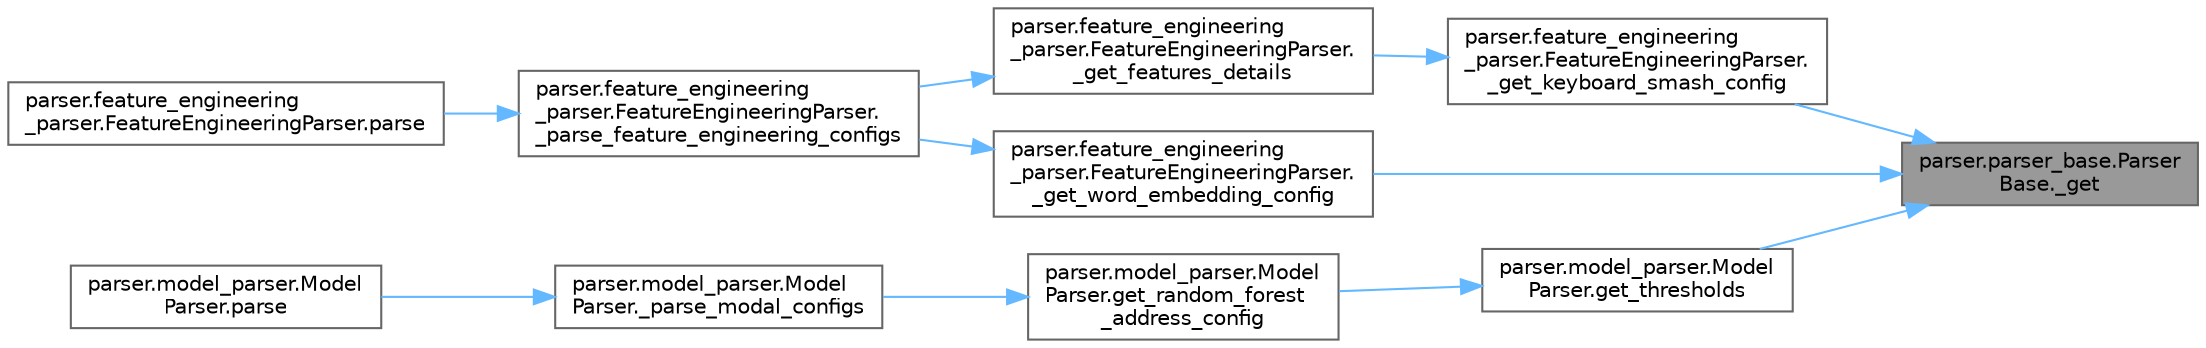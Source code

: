 digraph "parser.parser_base.ParserBase._get"
{
 // INTERACTIVE_SVG=YES
 // LATEX_PDF_SIZE
  bgcolor="transparent";
  edge [fontname=Helvetica,fontsize=10,labelfontname=Helvetica,labelfontsize=10];
  node [fontname=Helvetica,fontsize=10,shape=box,height=0.2,width=0.4];
  rankdir="RL";
  Node1 [label="parser.parser_base.Parser\lBase._get",height=0.2,width=0.4,color="gray40", fillcolor="grey60", style="filled", fontcolor="black",tooltip=" "];
  Node1 -> Node2 [dir="back",color="steelblue1",style="solid"];
  Node2 [label="parser.feature_engineering\l_parser.FeatureEngineeringParser.\l_get_keyboard_smash_config",height=0.2,width=0.4,color="grey40", fillcolor="white", style="filled",URL="$classparser_1_1feature__engineering__parser_1_1_feature_engineering_parser.html#a4d09f5672b729cc629610f8560714527",tooltip=" "];
  Node2 -> Node3 [dir="back",color="steelblue1",style="solid"];
  Node3 [label="parser.feature_engineering\l_parser.FeatureEngineeringParser.\l_get_features_details",height=0.2,width=0.4,color="grey40", fillcolor="white", style="filled",URL="$classparser_1_1feature__engineering__parser_1_1_feature_engineering_parser.html#a0679d43d692b709c02d4ab0f55672bb3",tooltip=" "];
  Node3 -> Node4 [dir="back",color="steelblue1",style="solid"];
  Node4 [label="parser.feature_engineering\l_parser.FeatureEngineeringParser.\l_parse_feature_engineering_configs",height=0.2,width=0.4,color="grey40", fillcolor="white", style="filled",URL="$classparser_1_1feature__engineering__parser_1_1_feature_engineering_parser.html#a3c1fc41cba00cf9d663a5dd85bd49365",tooltip=" "];
  Node4 -> Node5 [dir="back",color="steelblue1",style="solid"];
  Node5 [label="parser.feature_engineering\l_parser.FeatureEngineeringParser.parse",height=0.2,width=0.4,color="grey40", fillcolor="white", style="filled",URL="$classparser_1_1feature__engineering__parser_1_1_feature_engineering_parser.html#a6444e713c32f068287280ff66d8e45f9",tooltip=" "];
  Node1 -> Node6 [dir="back",color="steelblue1",style="solid"];
  Node6 [label="parser.feature_engineering\l_parser.FeatureEngineeringParser.\l_get_word_embedding_config",height=0.2,width=0.4,color="grey40", fillcolor="white", style="filled",URL="$classparser_1_1feature__engineering__parser_1_1_feature_engineering_parser.html#a43218d1380171031cecf28cabf2ea9fe",tooltip=" "];
  Node6 -> Node4 [dir="back",color="steelblue1",style="solid"];
  Node1 -> Node7 [dir="back",color="steelblue1",style="solid"];
  Node7 [label="parser.model_parser.Model\lParser.get_thresholds",height=0.2,width=0.4,color="grey40", fillcolor="white", style="filled",URL="$classparser_1_1model__parser_1_1_model_parser.html#a76dda884e6d3a6bbcac1782ff2fe120d",tooltip=" "];
  Node7 -> Node8 [dir="back",color="steelblue1",style="solid"];
  Node8 [label="parser.model_parser.Model\lParser.get_random_forest\l_address_config",height=0.2,width=0.4,color="grey40", fillcolor="white", style="filled",URL="$classparser_1_1model__parser_1_1_model_parser.html#a694f81471abc207995b17a47d041e9ae",tooltip=" "];
  Node8 -> Node9 [dir="back",color="steelblue1",style="solid"];
  Node9 [label="parser.model_parser.Model\lParser._parse_modal_configs",height=0.2,width=0.4,color="grey40", fillcolor="white", style="filled",URL="$classparser_1_1model__parser_1_1_model_parser.html#a6267210c4850b549f5fc90f3a90e7912",tooltip=" "];
  Node9 -> Node10 [dir="back",color="steelblue1",style="solid"];
  Node10 [label="parser.model_parser.Model\lParser.parse",height=0.2,width=0.4,color="grey40", fillcolor="white", style="filled",URL="$classparser_1_1model__parser_1_1_model_parser.html#a6eacbfbf440e6a79e6356375e623a9dc",tooltip=" "];
}
